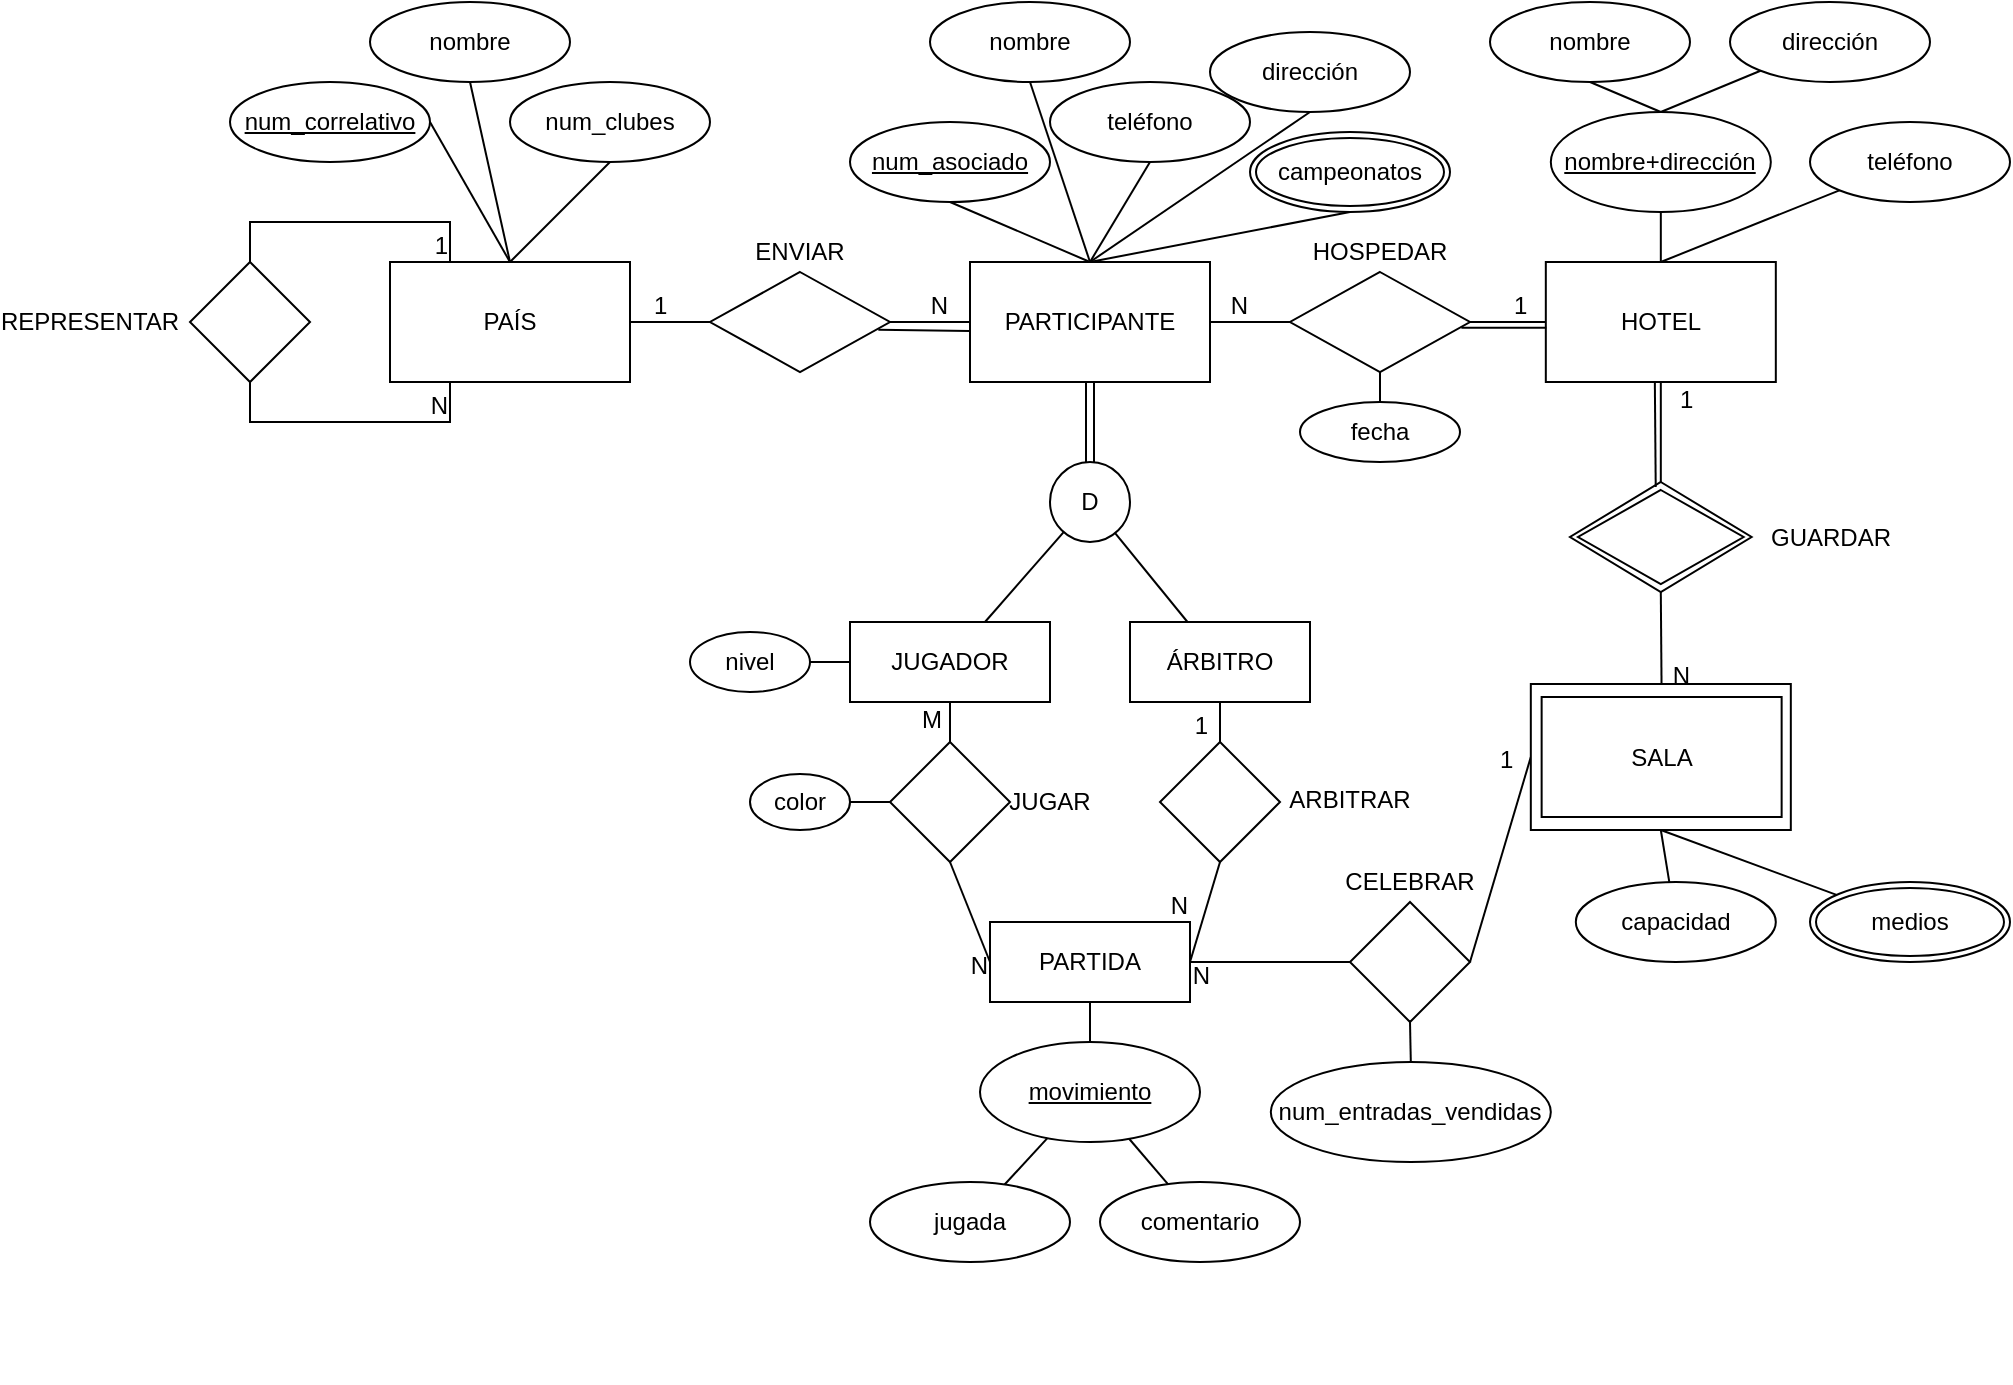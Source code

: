 <mxfile version="21.1.5" type="device">
  <diagram id="9AovvrG7MixiScg0KT_z" name="Página-1">
    <mxGraphModel dx="1434" dy="768" grid="1" gridSize="10" guides="1" tooltips="1" connect="1" arrows="1" fold="1" page="1" pageScale="1" pageWidth="1169" pageHeight="827" math="0" shadow="0">
      <root>
        <mxCell id="0" />
        <mxCell id="1" parent="0" />
        <mxCell id="rIy89_u5IV_oZ__e0I8h-1" value="PAÍS" style="whiteSpace=wrap;html=1;align=center;" parent="1" vertex="1">
          <mxGeometry x="200" y="160" width="120" height="60" as="geometry" />
        </mxCell>
        <mxCell id="rIy89_u5IV_oZ__e0I8h-14" value="num_clubes" style="ellipse;whiteSpace=wrap;html=1;align=center;" parent="1" vertex="1">
          <mxGeometry x="260" y="70" width="100" height="40" as="geometry" />
        </mxCell>
        <mxCell id="rIy89_u5IV_oZ__e0I8h-15" value="&lt;u&gt;num_correlativo&lt;/u&gt;" style="ellipse;whiteSpace=wrap;html=1;align=center;" parent="1" vertex="1">
          <mxGeometry x="120" y="70" width="100" height="40" as="geometry" />
        </mxCell>
        <mxCell id="rIy89_u5IV_oZ__e0I8h-17" value="nombre" style="ellipse;whiteSpace=wrap;html=1;align=center;" parent="1" vertex="1">
          <mxGeometry x="190" y="30" width="100" height="40" as="geometry" />
        </mxCell>
        <mxCell id="rIy89_u5IV_oZ__e0I8h-18" value="" style="endArrow=none;html=1;rounded=0;entryX=0.5;entryY=1;entryDx=0;entryDy=0;exitX=0.5;exitY=0;exitDx=0;exitDy=0;" parent="1" source="rIy89_u5IV_oZ__e0I8h-1" target="rIy89_u5IV_oZ__e0I8h-14" edge="1">
          <mxGeometry width="50" height="50" relative="1" as="geometry">
            <mxPoint x="470" y="180" as="sourcePoint" />
            <mxPoint x="520" y="130" as="targetPoint" />
          </mxGeometry>
        </mxCell>
        <mxCell id="rIy89_u5IV_oZ__e0I8h-19" value="" style="endArrow=none;html=1;rounded=0;entryX=0.5;entryY=1;entryDx=0;entryDy=0;exitX=0.5;exitY=0;exitDx=0;exitDy=0;" parent="1" source="rIy89_u5IV_oZ__e0I8h-1" target="rIy89_u5IV_oZ__e0I8h-17" edge="1">
          <mxGeometry width="50" height="50" relative="1" as="geometry">
            <mxPoint x="270" y="160" as="sourcePoint" />
            <mxPoint x="360" y="100" as="targetPoint" />
          </mxGeometry>
        </mxCell>
        <mxCell id="rIy89_u5IV_oZ__e0I8h-20" value="" style="endArrow=none;html=1;rounded=0;entryX=1;entryY=0.5;entryDx=0;entryDy=0;exitX=0.5;exitY=0;exitDx=0;exitDy=0;" parent="1" source="rIy89_u5IV_oZ__e0I8h-1" target="rIy89_u5IV_oZ__e0I8h-15" edge="1">
          <mxGeometry width="50" height="50" relative="1" as="geometry">
            <mxPoint x="280" y="180" as="sourcePoint" />
            <mxPoint x="370" y="110" as="targetPoint" />
            <Array as="points" />
          </mxGeometry>
        </mxCell>
        <mxCell id="rIy89_u5IV_oZ__e0I8h-21" value="PARTICIPANTE" style="whiteSpace=wrap;html=1;align=center;" parent="1" vertex="1">
          <mxGeometry x="490" y="160" width="120" height="60" as="geometry" />
        </mxCell>
        <mxCell id="rIy89_u5IV_oZ__e0I8h-22" value="HOTEL" style="whiteSpace=wrap;html=1;align=center;" parent="1" vertex="1">
          <mxGeometry x="777.91" y="160" width="115" height="60" as="geometry" />
        </mxCell>
        <mxCell id="rIy89_u5IV_oZ__e0I8h-25" value="" style="group" parent="1" vertex="1" connectable="0">
          <mxGeometry x="20" y="160" width="140" height="60" as="geometry" />
        </mxCell>
        <mxCell id="rIy89_u5IV_oZ__e0I8h-23" value="" style="rhombus;whiteSpace=wrap;html=1;" parent="rIy89_u5IV_oZ__e0I8h-25" vertex="1">
          <mxGeometry x="80" width="60" height="60" as="geometry" />
        </mxCell>
        <mxCell id="rIy89_u5IV_oZ__e0I8h-24" value="REPRESENTAR" style="text;html=1;strokeColor=none;fillColor=none;align=center;verticalAlign=middle;whiteSpace=wrap;rounded=0;" parent="rIy89_u5IV_oZ__e0I8h-25" vertex="1">
          <mxGeometry y="15" width="60" height="30" as="geometry" />
        </mxCell>
        <mxCell id="rIy89_u5IV_oZ__e0I8h-26" value="campeonatos" style="ellipse;shape=doubleEllipse;margin=3;whiteSpace=wrap;html=1;align=center;" parent="1" vertex="1">
          <mxGeometry x="630" y="95" width="100" height="40" as="geometry" />
        </mxCell>
        <mxCell id="rIy89_u5IV_oZ__e0I8h-27" value="D" style="ellipse;whiteSpace=wrap;html=1;aspect=fixed;" parent="1" vertex="1">
          <mxGeometry x="530" y="260" width="40" height="40" as="geometry" />
        </mxCell>
        <mxCell id="rIy89_u5IV_oZ__e0I8h-28" value="" style="endArrow=none;html=1;rounded=0;entryX=0.25;entryY=1;entryDx=0;entryDy=0;" parent="1" target="rIy89_u5IV_oZ__e0I8h-1" edge="1">
          <mxGeometry relative="1" as="geometry">
            <mxPoint x="130" y="220" as="sourcePoint" />
            <mxPoint x="310" y="310" as="targetPoint" />
            <Array as="points">
              <mxPoint x="130" y="240" />
              <mxPoint x="180" y="240" />
              <mxPoint x="230" y="240" />
            </Array>
          </mxGeometry>
        </mxCell>
        <mxCell id="rIy89_u5IV_oZ__e0I8h-29" value="N" style="resizable=0;html=1;whiteSpace=wrap;align=right;verticalAlign=bottom;" parent="rIy89_u5IV_oZ__e0I8h-28" connectable="0" vertex="1">
          <mxGeometry x="1" relative="1" as="geometry">
            <mxPoint y="20" as="offset" />
          </mxGeometry>
        </mxCell>
        <mxCell id="rIy89_u5IV_oZ__e0I8h-30" value="" style="endArrow=none;html=1;rounded=0;entryX=0.25;entryY=0;entryDx=0;entryDy=0;exitX=0.5;exitY=0;exitDx=0;exitDy=0;" parent="1" source="rIy89_u5IV_oZ__e0I8h-23" target="rIy89_u5IV_oZ__e0I8h-1" edge="1">
          <mxGeometry relative="1" as="geometry">
            <mxPoint x="40" y="140" as="sourcePoint" />
            <mxPoint x="200" y="140" as="targetPoint" />
            <Array as="points">
              <mxPoint x="130" y="140" />
              <mxPoint x="180" y="140" />
              <mxPoint x="230" y="140" />
            </Array>
          </mxGeometry>
        </mxCell>
        <mxCell id="rIy89_u5IV_oZ__e0I8h-31" value="1" style="resizable=0;html=1;whiteSpace=wrap;align=right;verticalAlign=bottom;" parent="rIy89_u5IV_oZ__e0I8h-30" connectable="0" vertex="1">
          <mxGeometry x="1" relative="1" as="geometry" />
        </mxCell>
        <mxCell id="rIy89_u5IV_oZ__e0I8h-32" value="" style="endArrow=none;html=1;rounded=0;exitX=1;exitY=0.5;exitDx=0;exitDy=0;entryX=0;entryY=0.5;entryDx=0;entryDy=0;" parent="1" source="rIy89_u5IV_oZ__e0I8h-35" target="rIy89_u5IV_oZ__e0I8h-21" edge="1">
          <mxGeometry relative="1" as="geometry">
            <mxPoint x="330" y="260" as="sourcePoint" />
            <mxPoint x="490" y="260" as="targetPoint" />
          </mxGeometry>
        </mxCell>
        <mxCell id="rIy89_u5IV_oZ__e0I8h-34" value="N" style="resizable=0;html=1;whiteSpace=wrap;align=right;verticalAlign=bottom;" parent="rIy89_u5IV_oZ__e0I8h-32" connectable="0" vertex="1">
          <mxGeometry x="1" relative="1" as="geometry">
            <mxPoint x="-10" as="offset" />
          </mxGeometry>
        </mxCell>
        <mxCell id="rIy89_u5IV_oZ__e0I8h-36" value="" style="endArrow=none;html=1;rounded=0;exitX=1;exitY=0.5;exitDx=0;exitDy=0;entryX=0;entryY=0.5;entryDx=0;entryDy=0;" parent="1" source="rIy89_u5IV_oZ__e0I8h-1" target="rIy89_u5IV_oZ__e0I8h-35" edge="1">
          <mxGeometry relative="1" as="geometry">
            <mxPoint x="320" y="190" as="sourcePoint" />
            <mxPoint x="490" y="190" as="targetPoint" />
          </mxGeometry>
        </mxCell>
        <mxCell id="rIy89_u5IV_oZ__e0I8h-37" value="1" style="resizable=0;html=1;whiteSpace=wrap;align=left;verticalAlign=bottom;" parent="rIy89_u5IV_oZ__e0I8h-36" connectable="0" vertex="1">
          <mxGeometry x="-1" relative="1" as="geometry">
            <mxPoint x="10" as="offset" />
          </mxGeometry>
        </mxCell>
        <mxCell id="rIy89_u5IV_oZ__e0I8h-40" value="" style="group" parent="1" vertex="1" connectable="0">
          <mxGeometry x="360" y="140" width="90" height="75" as="geometry" />
        </mxCell>
        <mxCell id="rIy89_u5IV_oZ__e0I8h-35" value="" style="shape=rhombus;perimeter=rhombusPerimeter;whiteSpace=wrap;html=1;align=center;" parent="rIy89_u5IV_oZ__e0I8h-40" vertex="1">
          <mxGeometry y="25" width="90" height="50" as="geometry" />
        </mxCell>
        <mxCell id="rIy89_u5IV_oZ__e0I8h-39" value="ENVIAR" style="text;html=1;strokeColor=none;fillColor=none;align=center;verticalAlign=middle;whiteSpace=wrap;rounded=0;" parent="rIy89_u5IV_oZ__e0I8h-40" vertex="1">
          <mxGeometry x="15" width="60" height="30" as="geometry" />
        </mxCell>
        <mxCell id="rIy89_u5IV_oZ__e0I8h-41" value="" style="endArrow=none;html=1;rounded=0;exitX=0.935;exitY=0.578;exitDx=0;exitDy=0;exitPerimeter=0;entryX=0;entryY=0.575;entryDx=0;entryDy=0;entryPerimeter=0;" parent="1" source="rIy89_u5IV_oZ__e0I8h-35" target="rIy89_u5IV_oZ__e0I8h-21" edge="1">
          <mxGeometry relative="1" as="geometry">
            <mxPoint x="450" y="200" as="sourcePoint" />
            <mxPoint x="490" y="192" as="targetPoint" />
          </mxGeometry>
        </mxCell>
        <mxCell id="rIy89_u5IV_oZ__e0I8h-44" value="" style="shape=link;html=1;rounded=0;exitX=0.5;exitY=0;exitDx=0;exitDy=0;entryX=0.5;entryY=1;entryDx=0;entryDy=0;" parent="1" source="rIy89_u5IV_oZ__e0I8h-27" target="rIy89_u5IV_oZ__e0I8h-21" edge="1">
          <mxGeometry relative="1" as="geometry">
            <mxPoint x="430" y="250" as="sourcePoint" />
            <mxPoint x="590" y="250" as="targetPoint" />
          </mxGeometry>
        </mxCell>
        <mxCell id="rIy89_u5IV_oZ__e0I8h-46" value="num_asociado" style="ellipse;whiteSpace=wrap;html=1;align=center;fontStyle=4;" parent="1" vertex="1">
          <mxGeometry x="430" y="90" width="100" height="40" as="geometry" />
        </mxCell>
        <mxCell id="rIy89_u5IV_oZ__e0I8h-47" value="nombre" style="ellipse;whiteSpace=wrap;html=1;align=center;" parent="1" vertex="1">
          <mxGeometry x="470" y="30" width="100" height="40" as="geometry" />
        </mxCell>
        <mxCell id="rIy89_u5IV_oZ__e0I8h-48" value="dirección" style="ellipse;whiteSpace=wrap;html=1;align=center;" parent="1" vertex="1">
          <mxGeometry x="610" y="45" width="100" height="40" as="geometry" />
        </mxCell>
        <mxCell id="rIy89_u5IV_oZ__e0I8h-49" value="teléfono" style="ellipse;whiteSpace=wrap;html=1;align=center;" parent="1" vertex="1">
          <mxGeometry x="530" y="70" width="100" height="40" as="geometry" />
        </mxCell>
        <mxCell id="rIy89_u5IV_oZ__e0I8h-50" value="" style="endArrow=none;html=1;rounded=0;entryX=0.5;entryY=1;entryDx=0;entryDy=0;exitX=0.5;exitY=0;exitDx=0;exitDy=0;" parent="1" source="rIy89_u5IV_oZ__e0I8h-21" target="rIy89_u5IV_oZ__e0I8h-46" edge="1">
          <mxGeometry width="50" height="50" relative="1" as="geometry">
            <mxPoint x="400" y="330" as="sourcePoint" />
            <mxPoint x="450" y="280" as="targetPoint" />
          </mxGeometry>
        </mxCell>
        <mxCell id="rIy89_u5IV_oZ__e0I8h-51" value="" style="endArrow=none;html=1;rounded=0;entryX=0.5;entryY=1;entryDx=0;entryDy=0;exitX=0.5;exitY=0;exitDx=0;exitDy=0;" parent="1" source="rIy89_u5IV_oZ__e0I8h-21" target="rIy89_u5IV_oZ__e0I8h-47" edge="1">
          <mxGeometry width="50" height="50" relative="1" as="geometry">
            <mxPoint x="560" y="170" as="sourcePoint" />
            <mxPoint x="490" y="140" as="targetPoint" />
          </mxGeometry>
        </mxCell>
        <mxCell id="rIy89_u5IV_oZ__e0I8h-52" value="" style="endArrow=none;html=1;rounded=0;entryX=0.5;entryY=0;entryDx=0;entryDy=0;exitX=0.5;exitY=1;exitDx=0;exitDy=0;" parent="1" source="rIy89_u5IV_oZ__e0I8h-49" target="rIy89_u5IV_oZ__e0I8h-21" edge="1">
          <mxGeometry width="50" height="50" relative="1" as="geometry">
            <mxPoint x="570" y="180" as="sourcePoint" />
            <mxPoint x="500" y="150" as="targetPoint" />
          </mxGeometry>
        </mxCell>
        <mxCell id="rIy89_u5IV_oZ__e0I8h-53" value="" style="endArrow=none;html=1;rounded=0;entryX=0.5;entryY=1;entryDx=0;entryDy=0;exitX=0.5;exitY=0;exitDx=0;exitDy=0;" parent="1" source="rIy89_u5IV_oZ__e0I8h-21" target="rIy89_u5IV_oZ__e0I8h-48" edge="1">
          <mxGeometry width="50" height="50" relative="1" as="geometry">
            <mxPoint x="580" y="190" as="sourcePoint" />
            <mxPoint x="510" y="160" as="targetPoint" />
          </mxGeometry>
        </mxCell>
        <mxCell id="rIy89_u5IV_oZ__e0I8h-54" value="" style="endArrow=none;html=1;rounded=0;entryX=0.5;entryY=1;entryDx=0;entryDy=0;" parent="1" target="rIy89_u5IV_oZ__e0I8h-26" edge="1">
          <mxGeometry width="50" height="50" relative="1" as="geometry">
            <mxPoint x="550" y="160" as="sourcePoint" />
            <mxPoint x="520" y="170" as="targetPoint" />
          </mxGeometry>
        </mxCell>
        <mxCell id="rIy89_u5IV_oZ__e0I8h-55" value="N" style="resizable=0;html=1;whiteSpace=wrap;align=right;verticalAlign=bottom;" parent="1" connectable="0" vertex="1">
          <mxGeometry x="630" y="190" as="geometry" />
        </mxCell>
        <mxCell id="rIy89_u5IV_oZ__e0I8h-56" value="1" style="resizable=0;html=1;whiteSpace=wrap;align=left;verticalAlign=bottom;" parent="1" connectable="0" vertex="1">
          <mxGeometry x="760" y="190" as="geometry" />
        </mxCell>
        <mxCell id="rIy89_u5IV_oZ__e0I8h-61" value="" style="group" parent="1" vertex="1" connectable="0">
          <mxGeometry x="650" y="140" width="90" height="75" as="geometry" />
        </mxCell>
        <mxCell id="rIy89_u5IV_oZ__e0I8h-57" value="" style="shape=rhombus;perimeter=rhombusPerimeter;whiteSpace=wrap;html=1;align=center;" parent="rIy89_u5IV_oZ__e0I8h-61" vertex="1">
          <mxGeometry y="25" width="90" height="50" as="geometry" />
        </mxCell>
        <mxCell id="rIy89_u5IV_oZ__e0I8h-60" value="HOSPEDAR" style="text;html=1;strokeColor=none;fillColor=none;align=center;verticalAlign=middle;whiteSpace=wrap;rounded=0;" parent="rIy89_u5IV_oZ__e0I8h-61" vertex="1">
          <mxGeometry x="15" width="60" height="30" as="geometry" />
        </mxCell>
        <mxCell id="rIy89_u5IV_oZ__e0I8h-62" value="" style="endArrow=none;html=1;rounded=0;exitX=1;exitY=0.5;exitDx=0;exitDy=0;entryX=0;entryY=0.5;entryDx=0;entryDy=0;" parent="1" source="rIy89_u5IV_oZ__e0I8h-21" target="rIy89_u5IV_oZ__e0I8h-57" edge="1">
          <mxGeometry relative="1" as="geometry">
            <mxPoint x="670" y="280" as="sourcePoint" />
            <mxPoint x="830" y="280" as="targetPoint" />
          </mxGeometry>
        </mxCell>
        <mxCell id="rIy89_u5IV_oZ__e0I8h-63" value="" style="endArrow=none;html=1;rounded=0;exitX=1;exitY=0.5;exitDx=0;exitDy=0;entryX=0;entryY=0.5;entryDx=0;entryDy=0;" parent="1" source="rIy89_u5IV_oZ__e0I8h-57" target="rIy89_u5IV_oZ__e0I8h-22" edge="1">
          <mxGeometry relative="1" as="geometry">
            <mxPoint x="800" y="260" as="sourcePoint" />
            <mxPoint x="960" y="260" as="targetPoint" />
          </mxGeometry>
        </mxCell>
        <mxCell id="rIy89_u5IV_oZ__e0I8h-64" value="nombre" style="ellipse;whiteSpace=wrap;html=1;align=center;" parent="1" vertex="1">
          <mxGeometry x="750" y="30" width="100" height="40" as="geometry" />
        </mxCell>
        <mxCell id="rIy89_u5IV_oZ__e0I8h-65" value="dirección" style="ellipse;whiteSpace=wrap;html=1;align=center;" parent="1" vertex="1">
          <mxGeometry x="870" y="30" width="100" height="40" as="geometry" />
        </mxCell>
        <mxCell id="rIy89_u5IV_oZ__e0I8h-66" value="teléfono" style="ellipse;whiteSpace=wrap;html=1;align=center;" parent="1" vertex="1">
          <mxGeometry x="910" y="90" width="100" height="40" as="geometry" />
        </mxCell>
        <mxCell id="rIy89_u5IV_oZ__e0I8h-67" value="&lt;u&gt;nombre+dirección&lt;/u&gt;" style="ellipse;whiteSpace=wrap;html=1;align=center;" parent="1" vertex="1">
          <mxGeometry x="780.41" y="85" width="110" height="50" as="geometry" />
        </mxCell>
        <mxCell id="rIy89_u5IV_oZ__e0I8h-68" value="" style="endArrow=none;html=1;rounded=0;exitX=0.5;exitY=0;exitDx=0;exitDy=0;entryX=0.5;entryY=1;entryDx=0;entryDy=0;" parent="1" source="rIy89_u5IV_oZ__e0I8h-22" target="rIy89_u5IV_oZ__e0I8h-67" edge="1">
          <mxGeometry relative="1" as="geometry">
            <mxPoint x="840" y="270" as="sourcePoint" />
            <mxPoint x="1000" y="270" as="targetPoint" />
          </mxGeometry>
        </mxCell>
        <mxCell id="rIy89_u5IV_oZ__e0I8h-69" value="" style="endArrow=none;html=1;rounded=0;exitX=0.5;exitY=1;exitDx=0;exitDy=0;entryX=0.5;entryY=0;entryDx=0;entryDy=0;" parent="1" source="rIy89_u5IV_oZ__e0I8h-64" target="rIy89_u5IV_oZ__e0I8h-67" edge="1">
          <mxGeometry relative="1" as="geometry">
            <mxPoint x="850" y="170" as="sourcePoint" />
            <mxPoint x="875" y="160" as="targetPoint" />
          </mxGeometry>
        </mxCell>
        <mxCell id="rIy89_u5IV_oZ__e0I8h-70" value="" style="endArrow=none;html=1;rounded=0;exitX=0.5;exitY=0;exitDx=0;exitDy=0;" parent="1" source="rIy89_u5IV_oZ__e0I8h-67" target="rIy89_u5IV_oZ__e0I8h-65" edge="1">
          <mxGeometry relative="1" as="geometry">
            <mxPoint x="860" y="180" as="sourcePoint" />
            <mxPoint x="885" y="170" as="targetPoint" />
          </mxGeometry>
        </mxCell>
        <mxCell id="rIy89_u5IV_oZ__e0I8h-71" value="" style="endArrow=none;html=1;rounded=0;exitX=0.5;exitY=0;exitDx=0;exitDy=0;" parent="1" source="rIy89_u5IV_oZ__e0I8h-22" target="rIy89_u5IV_oZ__e0I8h-66" edge="1">
          <mxGeometry relative="1" as="geometry">
            <mxPoint x="870" y="190" as="sourcePoint" />
            <mxPoint x="895" y="180" as="targetPoint" />
          </mxGeometry>
        </mxCell>
        <mxCell id="rIy89_u5IV_oZ__e0I8h-72" value="JUGADOR" style="whiteSpace=wrap;html=1;align=center;" parent="1" vertex="1">
          <mxGeometry x="430" y="340" width="100" height="40" as="geometry" />
        </mxCell>
        <mxCell id="rIy89_u5IV_oZ__e0I8h-73" value="ÁRBITRO" style="whiteSpace=wrap;html=1;align=center;" parent="1" vertex="1">
          <mxGeometry x="570" y="340" width="90" height="40" as="geometry" />
        </mxCell>
        <mxCell id="rIy89_u5IV_oZ__e0I8h-74" value="" style="endArrow=none;html=1;rounded=0;" parent="1" source="rIy89_u5IV_oZ__e0I8h-27" target="rIy89_u5IV_oZ__e0I8h-73" edge="1">
          <mxGeometry relative="1" as="geometry">
            <mxPoint x="850" y="170" as="sourcePoint" />
            <mxPoint x="935" y="134" as="targetPoint" />
          </mxGeometry>
        </mxCell>
        <mxCell id="rIy89_u5IV_oZ__e0I8h-75" value="" style="endArrow=none;html=1;rounded=0;" parent="1" source="rIy89_u5IV_oZ__e0I8h-72" target="rIy89_u5IV_oZ__e0I8h-27" edge="1">
          <mxGeometry relative="1" as="geometry">
            <mxPoint x="860" y="180" as="sourcePoint" />
            <mxPoint x="945" y="144" as="targetPoint" />
          </mxGeometry>
        </mxCell>
        <mxCell id="rIy89_u5IV_oZ__e0I8h-77" value="nivel" style="ellipse;whiteSpace=wrap;html=1;align=center;" parent="1" vertex="1">
          <mxGeometry x="350" y="345" width="60" height="30" as="geometry" />
        </mxCell>
        <mxCell id="rIy89_u5IV_oZ__e0I8h-78" value="" style="endArrow=none;html=1;rounded=0;" parent="1" source="rIy89_u5IV_oZ__e0I8h-72" target="rIy89_u5IV_oZ__e0I8h-77" edge="1">
          <mxGeometry width="50" height="50" relative="1" as="geometry">
            <mxPoint x="560" y="170" as="sourcePoint" />
            <mxPoint x="490" y="140" as="targetPoint" />
          </mxGeometry>
        </mxCell>
        <mxCell id="rIy89_u5IV_oZ__e0I8h-79" value="PARTIDA" style="whiteSpace=wrap;html=1;align=center;" parent="1" vertex="1">
          <mxGeometry x="500" y="490" width="100" height="40" as="geometry" />
        </mxCell>
        <mxCell id="rIy89_u5IV_oZ__e0I8h-82" value="" style="shape=rhombus;perimeter=rhombusPerimeter;whiteSpace=wrap;html=1;align=center;" parent="1" vertex="1">
          <mxGeometry x="450" y="400" width="60" height="60" as="geometry" />
        </mxCell>
        <mxCell id="rIy89_u5IV_oZ__e0I8h-83" value="" style="endArrow=none;html=1;rounded=0;" parent="1" source="rIy89_u5IV_oZ__e0I8h-81" target="rIy89_u5IV_oZ__e0I8h-73" edge="1">
          <mxGeometry relative="1" as="geometry">
            <mxPoint x="572" y="306" as="sourcePoint" />
            <mxPoint x="609" y="350" as="targetPoint" />
          </mxGeometry>
        </mxCell>
        <mxCell id="rIy89_u5IV_oZ__e0I8h-84" value="" style="endArrow=none;html=1;rounded=0;" parent="1" source="rIy89_u5IV_oZ__e0I8h-82" target="rIy89_u5IV_oZ__e0I8h-72" edge="1">
          <mxGeometry relative="1" as="geometry">
            <mxPoint x="582" y="316" as="sourcePoint" />
            <mxPoint x="619" y="360" as="targetPoint" />
          </mxGeometry>
        </mxCell>
        <mxCell id="rIy89_u5IV_oZ__e0I8h-86" value="" style="group" parent="1" vertex="1" connectable="0">
          <mxGeometry x="585" y="400" width="125" height="60" as="geometry" />
        </mxCell>
        <mxCell id="rIy89_u5IV_oZ__e0I8h-81" value="" style="shape=rhombus;perimeter=rhombusPerimeter;whiteSpace=wrap;html=1;align=center;" parent="rIy89_u5IV_oZ__e0I8h-86" vertex="1">
          <mxGeometry width="60" height="60" as="geometry" />
        </mxCell>
        <mxCell id="rIy89_u5IV_oZ__e0I8h-85" value="ARBITRAR" style="text;html=1;strokeColor=none;fillColor=none;align=center;verticalAlign=middle;whiteSpace=wrap;rounded=0;" parent="rIy89_u5IV_oZ__e0I8h-86" vertex="1">
          <mxGeometry x="65" y="14" width="60" height="30" as="geometry" />
        </mxCell>
        <mxCell id="rIy89_u5IV_oZ__e0I8h-87" value="JUGAR" style="text;html=1;strokeColor=none;fillColor=none;align=center;verticalAlign=middle;whiteSpace=wrap;rounded=0;" parent="1" vertex="1">
          <mxGeometry x="500" y="415" width="60" height="30" as="geometry" />
        </mxCell>
        <mxCell id="rIy89_u5IV_oZ__e0I8h-88" value="" style="endArrow=none;html=1;rounded=0;entryX=0;entryY=0.5;entryDx=0;entryDy=0;exitX=0.5;exitY=1;exitDx=0;exitDy=0;" parent="1" source="rIy89_u5IV_oZ__e0I8h-82" target="rIy89_u5IV_oZ__e0I8h-79" edge="1">
          <mxGeometry relative="1" as="geometry">
            <mxPoint x="490" y="410" as="sourcePoint" />
            <mxPoint x="490" y="390" as="targetPoint" />
          </mxGeometry>
        </mxCell>
        <mxCell id="rIy89_u5IV_oZ__e0I8h-89" value="" style="endArrow=none;html=1;rounded=0;exitX=1;exitY=0.5;exitDx=0;exitDy=0;entryX=0.5;entryY=1;entryDx=0;entryDy=0;" parent="1" source="rIy89_u5IV_oZ__e0I8h-79" target="rIy89_u5IV_oZ__e0I8h-81" edge="1">
          <mxGeometry relative="1" as="geometry">
            <mxPoint x="500" y="420" as="sourcePoint" />
            <mxPoint x="500" y="400" as="targetPoint" />
          </mxGeometry>
        </mxCell>
        <mxCell id="rIy89_u5IV_oZ__e0I8h-90" value="color" style="ellipse;whiteSpace=wrap;html=1;align=center;" parent="1" vertex="1">
          <mxGeometry x="380" y="416" width="50" height="28" as="geometry" />
        </mxCell>
        <mxCell id="rIy89_u5IV_oZ__e0I8h-91" value="" style="endArrow=none;html=1;rounded=0;entryX=0;entryY=0.5;entryDx=0;entryDy=0;exitX=1;exitY=0.5;exitDx=0;exitDy=0;" parent="1" source="rIy89_u5IV_oZ__e0I8h-90" target="rIy89_u5IV_oZ__e0I8h-82" edge="1">
          <mxGeometry relative="1" as="geometry">
            <mxPoint x="490" y="470" as="sourcePoint" />
            <mxPoint x="510" y="520" as="targetPoint" />
          </mxGeometry>
        </mxCell>
        <mxCell id="rIy89_u5IV_oZ__e0I8h-95" value="" style="endArrow=none;html=1;rounded=0;exitX=0.5;exitY=0;exitDx=0;exitDy=0;entryX=0.5;entryY=1;entryDx=0;entryDy=0;" parent="1" source="rIy89_u5IV_oZ__e0I8h-106" target="rIy89_u5IV_oZ__e0I8h-22" edge="1">
          <mxGeometry relative="1" as="geometry">
            <mxPoint x="840" y="250" as="sourcePoint" />
            <mxPoint x="870" y="250" as="targetPoint" />
          </mxGeometry>
        </mxCell>
        <mxCell id="rIy89_u5IV_oZ__e0I8h-98" value="" style="endArrow=none;html=1;rounded=0;exitX=0.5;exitY=1;exitDx=0;exitDy=0;entryX=0.5;entryY=0;entryDx=0;entryDy=0;" parent="1" source="rIy89_u5IV_oZ__e0I8h-106" target="rIy89_u5IV_oZ__e0I8h-97" edge="1">
          <mxGeometry relative="1" as="geometry">
            <mxPoint x="840" y="310" as="sourcePoint" />
            <mxPoint x="840" y="340" as="targetPoint" />
          </mxGeometry>
        </mxCell>
        <mxCell id="rIy89_u5IV_oZ__e0I8h-99" value="M" style="resizable=0;html=1;whiteSpace=wrap;align=right;verticalAlign=bottom;" parent="1" connectable="0" vertex="1">
          <mxGeometry x="470" y="390" as="geometry">
            <mxPoint x="7" y="7" as="offset" />
          </mxGeometry>
        </mxCell>
        <mxCell id="rIy89_u5IV_oZ__e0I8h-100" value="N" style="resizable=0;html=1;whiteSpace=wrap;align=right;verticalAlign=bottom;" parent="1" connectable="0" vertex="1">
          <mxGeometry x="500" y="520" as="geometry" />
        </mxCell>
        <mxCell id="rIy89_u5IV_oZ__e0I8h-101" value="N" style="resizable=0;html=1;whiteSpace=wrap;align=right;verticalAlign=bottom;" parent="1" connectable="0" vertex="1">
          <mxGeometry x="600" y="490" as="geometry" />
        </mxCell>
        <mxCell id="rIy89_u5IV_oZ__e0I8h-102" value="1" style="resizable=0;html=1;whiteSpace=wrap;align=right;verticalAlign=bottom;" parent="1" connectable="0" vertex="1">
          <mxGeometry x="610" y="400" as="geometry" />
        </mxCell>
        <mxCell id="rIy89_u5IV_oZ__e0I8h-103" value="1" style="resizable=0;html=1;whiteSpace=wrap;align=left;verticalAlign=bottom;" parent="1" connectable="0" vertex="1">
          <mxGeometry x="790" y="200" as="geometry">
            <mxPoint x="53" y="37" as="offset" />
          </mxGeometry>
        </mxCell>
        <mxCell id="rIy89_u5IV_oZ__e0I8h-104" value="N" style="resizable=0;html=1;whiteSpace=wrap;align=right;verticalAlign=bottom;" parent="1" connectable="0" vertex="1">
          <mxGeometry x="620" y="570" as="geometry">
            <mxPoint x="231" y="-195" as="offset" />
          </mxGeometry>
        </mxCell>
        <mxCell id="rIy89_u5IV_oZ__e0I8h-105" value="medios" style="ellipse;shape=doubleEllipse;margin=3;whiteSpace=wrap;html=1;align=center;" parent="1" vertex="1">
          <mxGeometry x="910" y="470" width="100" height="40" as="geometry" />
        </mxCell>
        <mxCell id="rIy89_u5IV_oZ__e0I8h-107" value="" style="group" parent="1" vertex="1" connectable="0">
          <mxGeometry x="790" y="270" width="140" height="55" as="geometry" />
        </mxCell>
        <mxCell id="rIy89_u5IV_oZ__e0I8h-106" value="" style="shape=rhombus;double=1;perimeter=rhombusPerimeter;whiteSpace=wrap;html=1;align=center;" parent="rIy89_u5IV_oZ__e0I8h-107" vertex="1">
          <mxGeometry width="90.811" height="55.0" as="geometry" />
        </mxCell>
        <mxCell id="rIy89_u5IV_oZ__e0I8h-94" value="GUARDAR" style="text;html=1;strokeColor=none;fillColor=none;align=center;verticalAlign=middle;whiteSpace=wrap;rounded=0;" parent="rIy89_u5IV_oZ__e0I8h-107" vertex="1">
          <mxGeometry x="107.69" y="13.754" width="45.405" height="27.5" as="geometry" />
        </mxCell>
        <mxCell id="rIy89_u5IV_oZ__e0I8h-110" value="fecha" style="ellipse;whiteSpace=wrap;html=1;align=center;" parent="1" vertex="1">
          <mxGeometry x="655" y="230" width="80" height="30" as="geometry" />
        </mxCell>
        <mxCell id="rIy89_u5IV_oZ__e0I8h-111" value="" style="endArrow=none;html=1;rounded=0;exitX=0.5;exitY=1;exitDx=0;exitDy=0;" parent="1" source="rIy89_u5IV_oZ__e0I8h-57" target="rIy89_u5IV_oZ__e0I8h-110" edge="1">
          <mxGeometry relative="1" as="geometry">
            <mxPoint x="845" y="263" as="sourcePoint" />
            <mxPoint x="845" y="230" as="targetPoint" />
          </mxGeometry>
        </mxCell>
        <mxCell id="rIy89_u5IV_oZ__e0I8h-112" value="" style="endArrow=none;html=1;rounded=0;entryX=0.5;entryY=1;entryDx=0;entryDy=0;" parent="1" source="rIy89_u5IV_oZ__e0I8h-105" target="rIy89_u5IV_oZ__e0I8h-109" edge="1">
          <mxGeometry relative="1" as="geometry">
            <mxPoint x="855" y="273" as="sourcePoint" />
            <mxPoint x="855" y="240" as="targetPoint" />
          </mxGeometry>
        </mxCell>
        <mxCell id="rIy89_u5IV_oZ__e0I8h-115" value="" style="endArrow=none;html=1;rounded=0;exitX=0.952;exitY=0.558;exitDx=0;exitDy=0;exitPerimeter=0;entryX=0.002;entryY=0.548;entryDx=0;entryDy=0;entryPerimeter=0;" parent="1" source="rIy89_u5IV_oZ__e0I8h-57" target="rIy89_u5IV_oZ__e0I8h-22" edge="1">
          <mxGeometry relative="1" as="geometry">
            <mxPoint x="627" y="215" as="sourcePoint" />
            <mxPoint x="673" y="216" as="targetPoint" />
            <Array as="points" />
          </mxGeometry>
        </mxCell>
        <mxCell id="rIy89_u5IV_oZ__e0I8h-116" value="" style="endArrow=none;html=1;rounded=0;exitX=0.472;exitY=0.046;exitDx=0;exitDy=0;exitPerimeter=0;entryX=0.474;entryY=1;entryDx=0;entryDy=0;entryPerimeter=0;" parent="1" source="rIy89_u5IV_oZ__e0I8h-106" target="rIy89_u5IV_oZ__e0I8h-22" edge="1">
          <mxGeometry relative="1" as="geometry">
            <mxPoint x="742" y="205" as="sourcePoint" />
            <mxPoint x="830" y="220" as="targetPoint" />
            <Array as="points" />
          </mxGeometry>
        </mxCell>
        <mxCell id="rIy89_u5IV_oZ__e0I8h-118" value="jugada" style="ellipse;whiteSpace=wrap;html=1;align=center;" parent="1" vertex="1">
          <mxGeometry x="440" y="620" width="100" height="40" as="geometry" />
        </mxCell>
        <mxCell id="rIy89_u5IV_oZ__e0I8h-119" value="comentario" style="ellipse;whiteSpace=wrap;html=1;align=center;" parent="1" vertex="1">
          <mxGeometry x="555" y="620" width="100" height="40" as="geometry" />
        </mxCell>
        <mxCell id="rIy89_u5IV_oZ__e0I8h-120" value="&lt;u&gt;movimiento&lt;/u&gt;" style="ellipse;whiteSpace=wrap;html=1;align=center;" parent="1" vertex="1">
          <mxGeometry x="495" y="550" width="110" height="50" as="geometry" />
        </mxCell>
        <mxCell id="rIy89_u5IV_oZ__e0I8h-121" value="" style="endArrow=none;html=1;rounded=0;entryX=0.5;entryY=1;entryDx=0;entryDy=0;exitX=0.5;exitY=0;exitDx=0;exitDy=0;" parent="1" source="rIy89_u5IV_oZ__e0I8h-120" target="rIy89_u5IV_oZ__e0I8h-79" edge="1">
          <mxGeometry relative="1" as="geometry">
            <mxPoint x="320" y="650" as="sourcePoint" />
            <mxPoint x="480" y="650" as="targetPoint" />
          </mxGeometry>
        </mxCell>
        <mxCell id="rIy89_u5IV_oZ__e0I8h-122" value="" style="endArrow=none;html=1;rounded=0;" parent="1" source="rIy89_u5IV_oZ__e0I8h-120" target="rIy89_u5IV_oZ__e0I8h-118" edge="1">
          <mxGeometry relative="1" as="geometry">
            <mxPoint x="560" y="560" as="sourcePoint" />
            <mxPoint x="560" y="540" as="targetPoint" />
          </mxGeometry>
        </mxCell>
        <mxCell id="rIy89_u5IV_oZ__e0I8h-123" value="" style="endArrow=none;html=1;rounded=0;" parent="1" source="rIy89_u5IV_oZ__e0I8h-120" target="rIy89_u5IV_oZ__e0I8h-119" edge="1">
          <mxGeometry relative="1" as="geometry">
            <mxPoint x="570" y="570" as="sourcePoint" />
            <mxPoint x="570" y="550" as="targetPoint" />
          </mxGeometry>
        </mxCell>
        <mxCell id="rIy89_u5IV_oZ__e0I8h-124" value="num_entradas_vendidas" style="ellipse;whiteSpace=wrap;html=1;align=center;" parent="1" vertex="1">
          <mxGeometry x="640.41" y="560" width="140" height="50" as="geometry" />
        </mxCell>
        <mxCell id="rIy89_u5IV_oZ__e0I8h-125" value="capacidad" style="ellipse;whiteSpace=wrap;html=1;align=center;" parent="1" vertex="1">
          <mxGeometry x="792.91" y="470" width="100" height="40" as="geometry" />
        </mxCell>
        <mxCell id="rIy89_u5IV_oZ__e0I8h-126" value="" style="endArrow=none;html=1;rounded=0;exitX=0.5;exitY=1;exitDx=0;exitDy=0;" parent="1" source="rIy89_u5IV_oZ__e0I8h-129" target="rIy89_u5IV_oZ__e0I8h-124" edge="1">
          <mxGeometry relative="1" as="geometry">
            <mxPoint x="860" y="580" as="sourcePoint" />
            <mxPoint x="845" y="420" as="targetPoint" />
          </mxGeometry>
        </mxCell>
        <mxCell id="rIy89_u5IV_oZ__e0I8h-127" value="" style="endArrow=none;html=1;rounded=0;entryX=0.5;entryY=1;entryDx=0;entryDy=0;" parent="1" source="rIy89_u5IV_oZ__e0I8h-125" target="rIy89_u5IV_oZ__e0I8h-109" edge="1">
          <mxGeometry relative="1" as="geometry">
            <mxPoint x="928" y="449" as="sourcePoint" />
            <mxPoint x="855" y="430" as="targetPoint" />
          </mxGeometry>
        </mxCell>
        <mxCell id="rIy89_u5IV_oZ__e0I8h-128" value="" style="group" parent="1" vertex="1" connectable="0">
          <mxGeometry x="680" y="480" width="125" height="60" as="geometry" />
        </mxCell>
        <mxCell id="rIy89_u5IV_oZ__e0I8h-129" value="" style="shape=rhombus;perimeter=rhombusPerimeter;whiteSpace=wrap;html=1;align=center;" parent="rIy89_u5IV_oZ__e0I8h-128" vertex="1">
          <mxGeometry width="60" height="60" as="geometry" />
        </mxCell>
        <mxCell id="rIy89_u5IV_oZ__e0I8h-130" value="CELEBRAR" style="text;html=1;strokeColor=none;fillColor=none;align=center;verticalAlign=middle;whiteSpace=wrap;rounded=0;" parent="rIy89_u5IV_oZ__e0I8h-128" vertex="1">
          <mxGeometry y="-25" width="60" height="30" as="geometry" />
        </mxCell>
        <mxCell id="rIy89_u5IV_oZ__e0I8h-131" value="" style="endArrow=none;html=1;rounded=0;exitX=1;exitY=0.5;exitDx=0;exitDy=0;entryX=0;entryY=0.5;entryDx=0;entryDy=0;" parent="1" source="rIy89_u5IV_oZ__e0I8h-79" target="rIy89_u5IV_oZ__e0I8h-129" edge="1">
          <mxGeometry relative="1" as="geometry">
            <mxPoint x="610" y="520" as="sourcePoint" />
            <mxPoint x="625" y="470" as="targetPoint" />
          </mxGeometry>
        </mxCell>
        <mxCell id="rIy89_u5IV_oZ__e0I8h-132" value="" style="endArrow=none;html=1;rounded=0;exitX=1;exitY=0.5;exitDx=0;exitDy=0;entryX=0;entryY=0.5;entryDx=0;entryDy=0;" parent="1" source="rIy89_u5IV_oZ__e0I8h-129" target="rIy89_u5IV_oZ__e0I8h-109" edge="1">
          <mxGeometry relative="1" as="geometry">
            <mxPoint x="620" y="530" as="sourcePoint" />
            <mxPoint x="635" y="480" as="targetPoint" />
          </mxGeometry>
        </mxCell>
        <mxCell id="rIy89_u5IV_oZ__e0I8h-133" value="" style="group" parent="1" vertex="1" connectable="0">
          <mxGeometry x="770.41" y="371" width="130" height="73" as="geometry" />
        </mxCell>
        <mxCell id="rIy89_u5IV_oZ__e0I8h-109" value="" style="rounded=0;whiteSpace=wrap;html=1;" parent="rIy89_u5IV_oZ__e0I8h-133" vertex="1">
          <mxGeometry width="130" height="73" as="geometry" />
        </mxCell>
        <mxCell id="rIy89_u5IV_oZ__e0I8h-97" value="SALA" style="whiteSpace=wrap;html=1;align=center;" parent="rIy89_u5IV_oZ__e0I8h-133" vertex="1">
          <mxGeometry x="5.41" y="6.5" width="120" height="60" as="geometry" />
        </mxCell>
        <mxCell id="hmte_Y8MZdEQ4w0rzcGo-1" value="N" style="resizable=0;html=1;whiteSpace=wrap;align=right;verticalAlign=bottom;" connectable="0" vertex="1" parent="1">
          <mxGeometry x="380" y="720" as="geometry">
            <mxPoint x="231" y="-195" as="offset" />
          </mxGeometry>
        </mxCell>
        <mxCell id="hmte_Y8MZdEQ4w0rzcGo-2" value="1" style="resizable=0;html=1;whiteSpace=wrap;align=left;verticalAlign=bottom;" connectable="0" vertex="1" parent="1">
          <mxGeometry x="700" y="380" as="geometry">
            <mxPoint x="53" y="37" as="offset" />
          </mxGeometry>
        </mxCell>
      </root>
    </mxGraphModel>
  </diagram>
</mxfile>
